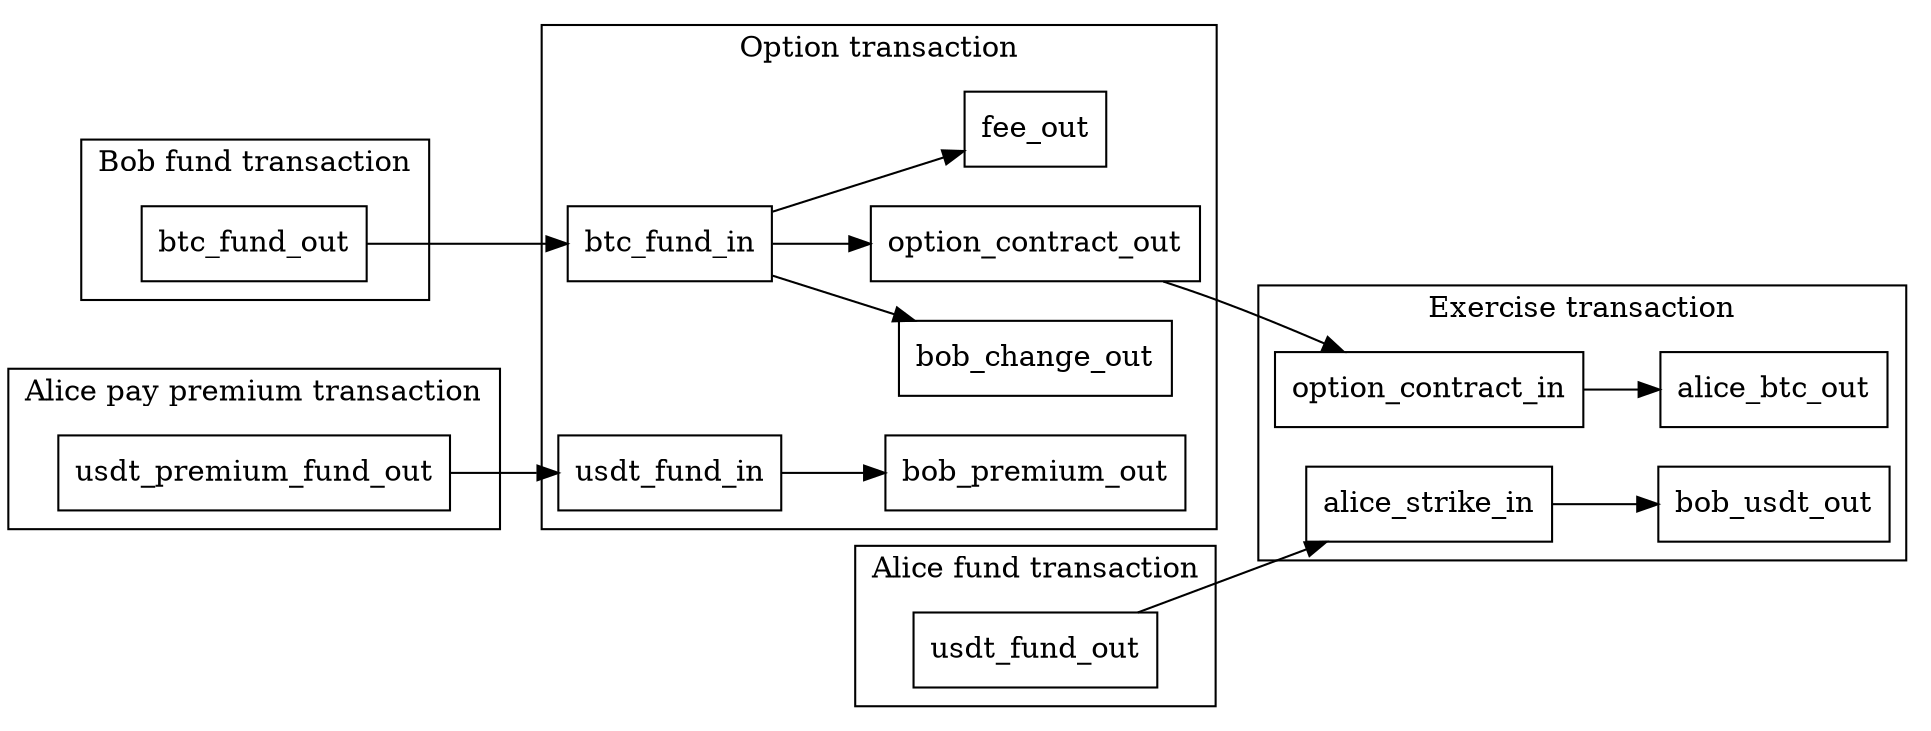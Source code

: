 # Live edit this at http://magjac.com/graphviz-visual-editor/?dot=digraph%20exercise_call_option%20%7B%0A%09node%20%5Bshape%3Drecord%5D%3B%0A%09rankdir%3DLR%3B%0A%0A%09subgraph%20cluster_bob_fund%20%7B%0A%09%09btc_fund_out%3B%0A%09%09label%20%3D%20%22Bob%20fund%20transaction%22%0A%09%7D%0A%0A%09subgraph%20cluster_alice_premium%20%7B%0A%09%09usdt_premium_fund_out%3B%0A%09%09label%20%3D%20%22Alice%20pay%20premium%20transaction%22%0A%09%7D%0A%0A%09subgraph%20cluster_option%20%7B%0A%09%09btc_fund_in%20-%3E%20bob_change_out%3B%0A%09%09btc_fund_in%20-%3E%20option_contract_out%3B%20%2F%2F%20Spending%20script%20is%20something%20like%20and_v%28after%28option_duration%29%2Cand_v%28v%3Apk%28alice%29%2Coutputs_pref%28alice_btc_out%2Cbob_usdt_out%29%29%29%0A%09%09btc_fund_in%20-%3E%20fee_out%3B%0A%0A%09%09usdt_fund_in%20-%3E%20bob_premium_out%3B%0A%0A%09%09label%20%3D%20%22Option%20transaction%22%0A%09%7D%0A%0A%09subgraph%20cluster_fund_exercise%20%7B%0A%09%09usdt_fund_out%3B%0A%09%09label%20%3D%20%22Alice%20fund%20transaction%22%0A%09%7D%0A%0A%09subgraph%20cluster_exercise%20%7B%0A%09%09option_contract_in%20-%3E%20alice_btc_out%3B%0A%09%09alice_strike_in%20-%3E%20bob_usdt_out%3B%20%2F%2F%20Presence%20of%20this%20is%20enforced%20through%20the%20covenant%20script%20in%20%60option_contract_out%60.%0A%0A%09%09label%20%3D%20%22Exercise%20transaction%22%0A%09%7D%0A%0A%09btc_fund_out%20-%3E%20btc_fund_in%3B%0A%09usdt_premium_fund_out%20-%3E%20usdt_fund_in%3B%0A%09option_contract_out%20-%3E%20option_contract_in%3B%0A%09usdt_fund_out%20-%3E%20alice_strike_in%3B%0A%7D%0A
# Please update the link if you make any changes :)

digraph exercise_call_option {
	node [shape=record];
	rankdir=LR;

	subgraph cluster_bob_fund {
		btc_fund_out;
		label = "Bob fund transaction"
	}

	subgraph cluster_alice_premium {
		usdt_premium_fund_out;
		label = "Alice pay premium transaction"
	}

	subgraph cluster_option {
		btc_fund_in -> bob_change_out;
		btc_fund_in -> option_contract_out; // Spending script is something like and_v(after(option_duration),and_v(v:pk(alice),outputs_pref(alice_btc_out,bob_usdt_out)))
		btc_fund_in -> fee_out;

		usdt_fund_in -> bob_premium_out;

		label = "Option transaction"
	}

	subgraph cluster_fund_exercise {
		usdt_fund_out;
		label = "Alice fund transaction"
	}

	subgraph cluster_exercise {
		option_contract_in -> alice_btc_out;
		alice_strike_in -> bob_usdt_out; // Presence of this is enforced through the covenant script in `option_contract_out`.

		label = "Exercise transaction"
	}

	btc_fund_out -> btc_fund_in;
	usdt_premium_fund_out -> usdt_fund_in;
	option_contract_out -> option_contract_in;
	usdt_fund_out -> alice_strike_in;
}
